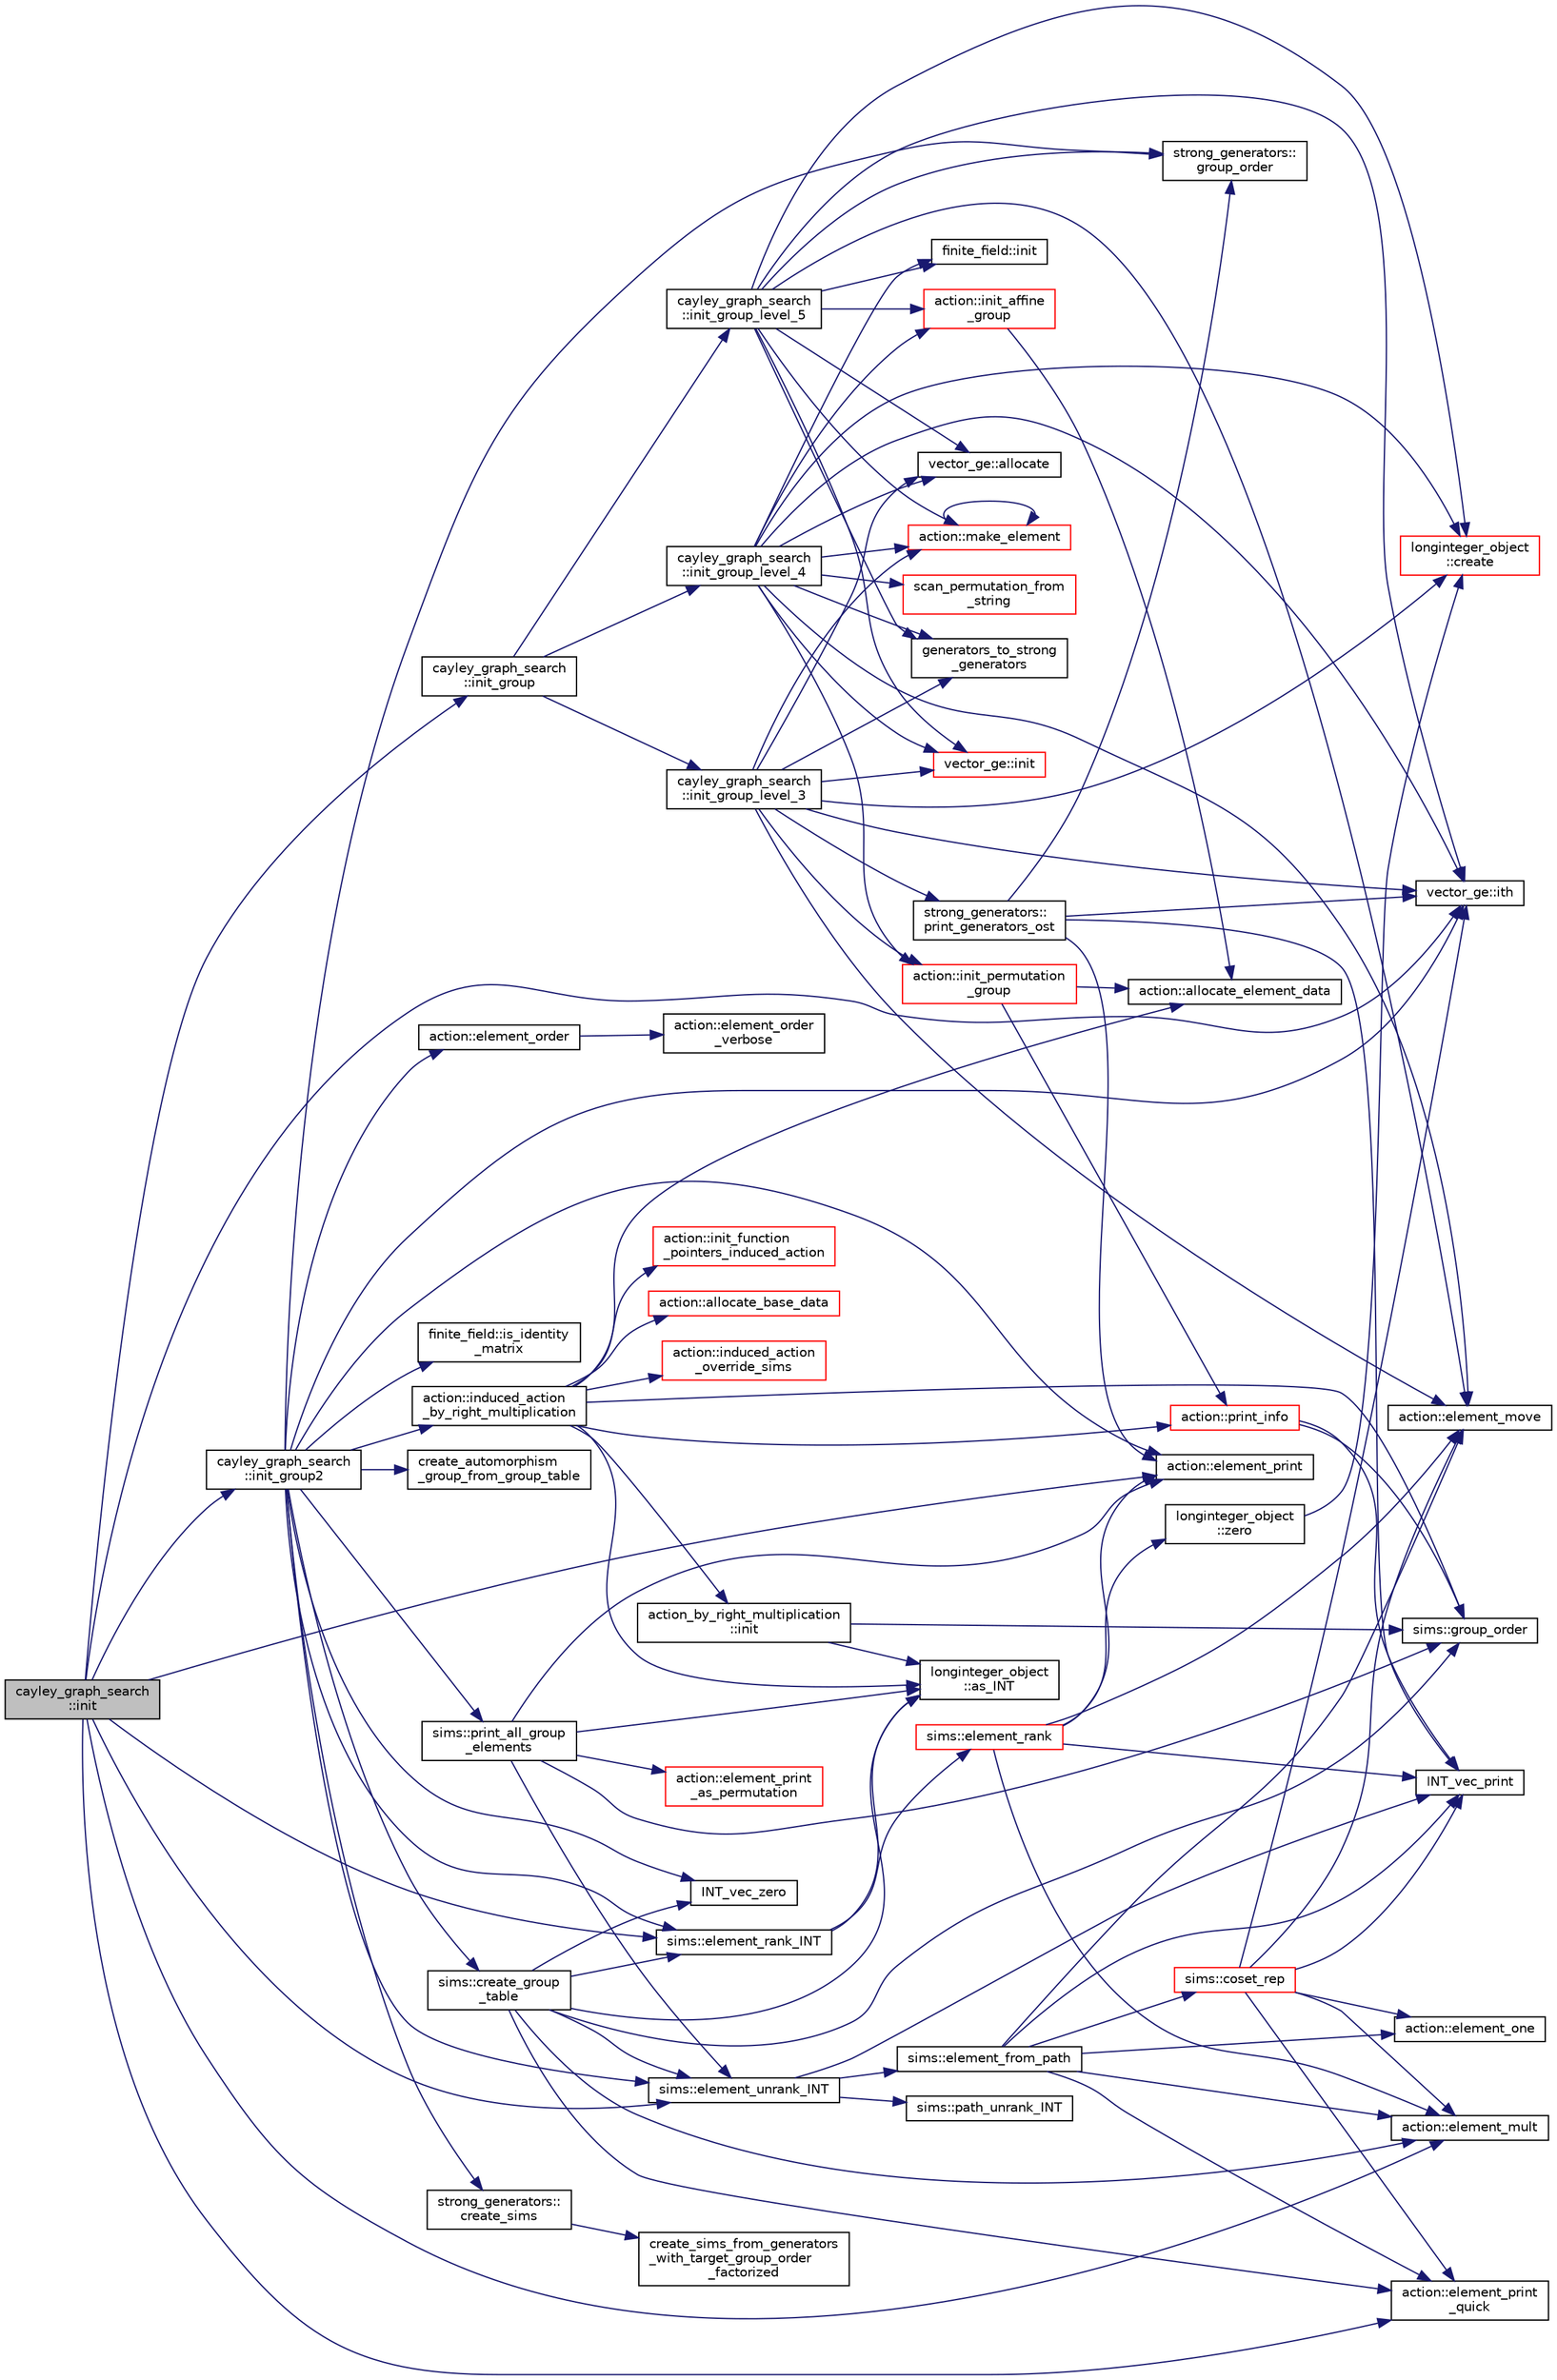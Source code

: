 digraph "cayley_graph_search::init"
{
  edge [fontname="Helvetica",fontsize="10",labelfontname="Helvetica",labelfontsize="10"];
  node [fontname="Helvetica",fontsize="10",shape=record];
  rankdir="LR";
  Node948 [label="cayley_graph_search\l::init",height=0.2,width=0.4,color="black", fillcolor="grey75", style="filled", fontcolor="black"];
  Node948 -> Node949 [color="midnightblue",fontsize="10",style="solid",fontname="Helvetica"];
  Node949 [label="cayley_graph_search\l::init_group",height=0.2,width=0.4,color="black", fillcolor="white", style="filled",URL="$de/dae/classcayley__graph__search.html#adbce2e517a8ed979f53e8aeb043cf4ca"];
  Node949 -> Node950 [color="midnightblue",fontsize="10",style="solid",fontname="Helvetica"];
  Node950 [label="cayley_graph_search\l::init_group_level_3",height=0.2,width=0.4,color="black", fillcolor="white", style="filled",URL="$de/dae/classcayley__graph__search.html#a7c936e674e8ea64597fa37ae5aa71c71"];
  Node950 -> Node951 [color="midnightblue",fontsize="10",style="solid",fontname="Helvetica"];
  Node951 [label="action::init_permutation\l_group",height=0.2,width=0.4,color="red", fillcolor="white", style="filled",URL="$d2/d86/classaction.html#a339bbfc596572ec88071c5f5e0ce3f41"];
  Node951 -> Node1031 [color="midnightblue",fontsize="10",style="solid",fontname="Helvetica"];
  Node1031 [label="action::allocate_element_data",height=0.2,width=0.4,color="black", fillcolor="white", style="filled",URL="$d2/d86/classaction.html#adc5f98db8315bfd17fcd2fbb437d8f60"];
  Node951 -> Node1034 [color="midnightblue",fontsize="10",style="solid",fontname="Helvetica"];
  Node1034 [label="action::print_info",height=0.2,width=0.4,color="red", fillcolor="white", style="filled",URL="$d2/d86/classaction.html#a6f89e493e5c5a32e5c3b8963d438ce86"];
  Node1034 -> Node959 [color="midnightblue",fontsize="10",style="solid",fontname="Helvetica"];
  Node959 [label="INT_vec_print",height=0.2,width=0.4,color="black", fillcolor="white", style="filled",URL="$df/dbf/sajeeb_8_c.html#a79a5901af0b47dd0d694109543c027fe"];
  Node1034 -> Node1037 [color="midnightblue",fontsize="10",style="solid",fontname="Helvetica"];
  Node1037 [label="sims::group_order",height=0.2,width=0.4,color="black", fillcolor="white", style="filled",URL="$d9/df3/classsims.html#aa442445175656570fa35febbe790efad"];
  Node950 -> Node1038 [color="midnightblue",fontsize="10",style="solid",fontname="Helvetica"];
  Node1038 [label="vector_ge::init",height=0.2,width=0.4,color="red", fillcolor="white", style="filled",URL="$d4/d6e/classvector__ge.html#afe1d6befd1f1501e6be34afbaa9d30a8"];
  Node950 -> Node1040 [color="midnightblue",fontsize="10",style="solid",fontname="Helvetica"];
  Node1040 [label="vector_ge::allocate",height=0.2,width=0.4,color="black", fillcolor="white", style="filled",URL="$d4/d6e/classvector__ge.html#a35b062a9201b30f0a87bf87702d243ae"];
  Node950 -> Node1041 [color="midnightblue",fontsize="10",style="solid",fontname="Helvetica"];
  Node1041 [label="action::make_element",height=0.2,width=0.4,color="red", fillcolor="white", style="filled",URL="$d2/d86/classaction.html#a920fa2a27583fb60bae10e7b282cdd1d"];
  Node1041 -> Node1041 [color="midnightblue",fontsize="10",style="solid",fontname="Helvetica"];
  Node950 -> Node1063 [color="midnightblue",fontsize="10",style="solid",fontname="Helvetica"];
  Node1063 [label="action::element_move",height=0.2,width=0.4,color="black", fillcolor="white", style="filled",URL="$d2/d86/classaction.html#a550947491bbb534d3d7951f50198a874"];
  Node950 -> Node1064 [color="midnightblue",fontsize="10",style="solid",fontname="Helvetica"];
  Node1064 [label="vector_ge::ith",height=0.2,width=0.4,color="black", fillcolor="white", style="filled",URL="$d4/d6e/classvector__ge.html#a1ff002e8b746a9beb119d57dcd4a15ff"];
  Node950 -> Node1065 [color="midnightblue",fontsize="10",style="solid",fontname="Helvetica"];
  Node1065 [label="longinteger_object\l::create",height=0.2,width=0.4,color="red", fillcolor="white", style="filled",URL="$dd/d7e/classlonginteger__object.html#a95d2eebc60849c3963a49298b1f498c2"];
  Node950 -> Node1071 [color="midnightblue",fontsize="10",style="solid",fontname="Helvetica"];
  Node1071 [label="generators_to_strong\l_generators",height=0.2,width=0.4,color="black", fillcolor="white", style="filled",URL="$d5/d90/action__global_8_c.html#aaa17f24fdab7065fbb11a06c513a4562"];
  Node950 -> Node1072 [color="midnightblue",fontsize="10",style="solid",fontname="Helvetica"];
  Node1072 [label="strong_generators::\lprint_generators_ost",height=0.2,width=0.4,color="black", fillcolor="white", style="filled",URL="$dc/d09/classstrong__generators.html#a7d93ea4f786018272e813207f3c124b4"];
  Node1072 -> Node1073 [color="midnightblue",fontsize="10",style="solid",fontname="Helvetica"];
  Node1073 [label="strong_generators::\lgroup_order",height=0.2,width=0.4,color="black", fillcolor="white", style="filled",URL="$dc/d09/classstrong__generators.html#a91f453c2bfd6502b96f4b4eed16beb20"];
  Node1072 -> Node959 [color="midnightblue",fontsize="10",style="solid",fontname="Helvetica"];
  Node1072 -> Node1074 [color="midnightblue",fontsize="10",style="solid",fontname="Helvetica"];
  Node1074 [label="action::element_print",height=0.2,width=0.4,color="black", fillcolor="white", style="filled",URL="$d2/d86/classaction.html#ae38c3ef3c1125213733d63c6fc3c40cd"];
  Node1072 -> Node1064 [color="midnightblue",fontsize="10",style="solid",fontname="Helvetica"];
  Node949 -> Node1075 [color="midnightblue",fontsize="10",style="solid",fontname="Helvetica"];
  Node1075 [label="cayley_graph_search\l::init_group_level_4",height=0.2,width=0.4,color="black", fillcolor="white", style="filled",URL="$de/dae/classcayley__graph__search.html#a6593f90cd91bea8c23fe71acca05655e"];
  Node1075 -> Node951 [color="midnightblue",fontsize="10",style="solid",fontname="Helvetica"];
  Node1075 -> Node1076 [color="midnightblue",fontsize="10",style="solid",fontname="Helvetica"];
  Node1076 [label="finite_field::init",height=0.2,width=0.4,color="black", fillcolor="white", style="filled",URL="$df/d5a/classfinite__field.html#a13e75e8165b27464935b50368ee8313c"];
  Node1075 -> Node1077 [color="midnightblue",fontsize="10",style="solid",fontname="Helvetica"];
  Node1077 [label="action::init_affine\l_group",height=0.2,width=0.4,color="red", fillcolor="white", style="filled",URL="$d2/d86/classaction.html#a32c0c683b3071fef19d28ca4880b568a"];
  Node1077 -> Node1031 [color="midnightblue",fontsize="10",style="solid",fontname="Helvetica"];
  Node1075 -> Node1038 [color="midnightblue",fontsize="10",style="solid",fontname="Helvetica"];
  Node1075 -> Node1040 [color="midnightblue",fontsize="10",style="solid",fontname="Helvetica"];
  Node1075 -> Node1041 [color="midnightblue",fontsize="10",style="solid",fontname="Helvetica"];
  Node1075 -> Node1063 [color="midnightblue",fontsize="10",style="solid",fontname="Helvetica"];
  Node1075 -> Node1064 [color="midnightblue",fontsize="10",style="solid",fontname="Helvetica"];
  Node1075 -> Node1163 [color="midnightblue",fontsize="10",style="solid",fontname="Helvetica"];
  Node1163 [label="scan_permutation_from\l_string",height=0.2,width=0.4,color="red", fillcolor="white", style="filled",URL="$d5/db4/io__and__os_8h.html#a93f8c29fa198eae428b44a2dd0eb51bd"];
  Node1075 -> Node1065 [color="midnightblue",fontsize="10",style="solid",fontname="Helvetica"];
  Node1075 -> Node1071 [color="midnightblue",fontsize="10",style="solid",fontname="Helvetica"];
  Node949 -> Node1246 [color="midnightblue",fontsize="10",style="solid",fontname="Helvetica"];
  Node1246 [label="cayley_graph_search\l::init_group_level_5",height=0.2,width=0.4,color="black", fillcolor="white", style="filled",URL="$de/dae/classcayley__graph__search.html#ab4427f6ab65833dae31a18f44a5d6d7a"];
  Node1246 -> Node1076 [color="midnightblue",fontsize="10",style="solid",fontname="Helvetica"];
  Node1246 -> Node1077 [color="midnightblue",fontsize="10",style="solid",fontname="Helvetica"];
  Node1246 -> Node1038 [color="midnightblue",fontsize="10",style="solid",fontname="Helvetica"];
  Node1246 -> Node1040 [color="midnightblue",fontsize="10",style="solid",fontname="Helvetica"];
  Node1246 -> Node1041 [color="midnightblue",fontsize="10",style="solid",fontname="Helvetica"];
  Node1246 -> Node1063 [color="midnightblue",fontsize="10",style="solid",fontname="Helvetica"];
  Node1246 -> Node1064 [color="midnightblue",fontsize="10",style="solid",fontname="Helvetica"];
  Node1246 -> Node1065 [color="midnightblue",fontsize="10",style="solid",fontname="Helvetica"];
  Node1246 -> Node1071 [color="midnightblue",fontsize="10",style="solid",fontname="Helvetica"];
  Node1246 -> Node1073 [color="midnightblue",fontsize="10",style="solid",fontname="Helvetica"];
  Node948 -> Node1247 [color="midnightblue",fontsize="10",style="solid",fontname="Helvetica"];
  Node1247 [label="cayley_graph_search\l::init_group2",height=0.2,width=0.4,color="black", fillcolor="white", style="filled",URL="$de/dae/classcayley__graph__search.html#ac765646a4795740d7ac0a9407bf35f32"];
  Node1247 -> Node1248 [color="midnightblue",fontsize="10",style="solid",fontname="Helvetica"];
  Node1248 [label="strong_generators::\lcreate_sims",height=0.2,width=0.4,color="black", fillcolor="white", style="filled",URL="$dc/d09/classstrong__generators.html#afca700d50772a39eeb74239355ae67e1"];
  Node1248 -> Node1249 [color="midnightblue",fontsize="10",style="solid",fontname="Helvetica"];
  Node1249 [label="create_sims_from_generators\l_with_target_group_order\l_factorized",height=0.2,width=0.4,color="black", fillcolor="white", style="filled",URL="$d2/d3a/group__theory_8h.html#a40f2df36e351d6e63bd2bb196cc5b430"];
  Node1247 -> Node1250 [color="midnightblue",fontsize="10",style="solid",fontname="Helvetica"];
  Node1250 [label="sims::print_all_group\l_elements",height=0.2,width=0.4,color="black", fillcolor="white", style="filled",URL="$d9/df3/classsims.html#a000c1f285c6678fe7f591ced343588aa"];
  Node1250 -> Node1037 [color="midnightblue",fontsize="10",style="solid",fontname="Helvetica"];
  Node1250 -> Node1251 [color="midnightblue",fontsize="10",style="solid",fontname="Helvetica"];
  Node1251 [label="longinteger_object\l::as_INT",height=0.2,width=0.4,color="black", fillcolor="white", style="filled",URL="$dd/d7e/classlonginteger__object.html#afb992d4679a6741acc63c8bcba27971e"];
  Node1250 -> Node1252 [color="midnightblue",fontsize="10",style="solid",fontname="Helvetica"];
  Node1252 [label="sims::element_unrank_INT",height=0.2,width=0.4,color="black", fillcolor="white", style="filled",URL="$d9/df3/classsims.html#a435d84bb7bf7292f14593b2a4344151f"];
  Node1252 -> Node1253 [color="midnightblue",fontsize="10",style="solid",fontname="Helvetica"];
  Node1253 [label="sims::path_unrank_INT",height=0.2,width=0.4,color="black", fillcolor="white", style="filled",URL="$d9/df3/classsims.html#a8ae2ffa971c2aac809d83c18e4e91926"];
  Node1252 -> Node959 [color="midnightblue",fontsize="10",style="solid",fontname="Helvetica"];
  Node1252 -> Node1254 [color="midnightblue",fontsize="10",style="solid",fontname="Helvetica"];
  Node1254 [label="sims::element_from_path",height=0.2,width=0.4,color="black", fillcolor="white", style="filled",URL="$d9/df3/classsims.html#a4a9bc25b1b8e61ba34d6d3d9f9fb8ab8"];
  Node1254 -> Node959 [color="midnightblue",fontsize="10",style="solid",fontname="Helvetica"];
  Node1254 -> Node1255 [color="midnightblue",fontsize="10",style="solid",fontname="Helvetica"];
  Node1255 [label="action::element_one",height=0.2,width=0.4,color="black", fillcolor="white", style="filled",URL="$d2/d86/classaction.html#a780a105daf04d6d1fe7e2f63b3c88e3b"];
  Node1254 -> Node1256 [color="midnightblue",fontsize="10",style="solid",fontname="Helvetica"];
  Node1256 [label="sims::coset_rep",height=0.2,width=0.4,color="red", fillcolor="white", style="filled",URL="$d9/df3/classsims.html#a3d669dba4d005cd2399388f27f44cd04"];
  Node1256 -> Node959 [color="midnightblue",fontsize="10",style="solid",fontname="Helvetica"];
  Node1256 -> Node1255 [color="midnightblue",fontsize="10",style="solid",fontname="Helvetica"];
  Node1256 -> Node1064 [color="midnightblue",fontsize="10",style="solid",fontname="Helvetica"];
  Node1256 -> Node1159 [color="midnightblue",fontsize="10",style="solid",fontname="Helvetica"];
  Node1159 [label="action::element_print\l_quick",height=0.2,width=0.4,color="black", fillcolor="white", style="filled",URL="$d2/d86/classaction.html#a4844680cf6750396f76494a28655265b"];
  Node1256 -> Node1259 [color="midnightblue",fontsize="10",style="solid",fontname="Helvetica"];
  Node1259 [label="action::element_mult",height=0.2,width=0.4,color="black", fillcolor="white", style="filled",URL="$d2/d86/classaction.html#ae9e36b2cae1f0f7bd7144097fa9a34b3"];
  Node1256 -> Node1063 [color="midnightblue",fontsize="10",style="solid",fontname="Helvetica"];
  Node1254 -> Node1159 [color="midnightblue",fontsize="10",style="solid",fontname="Helvetica"];
  Node1254 -> Node1259 [color="midnightblue",fontsize="10",style="solid",fontname="Helvetica"];
  Node1254 -> Node1063 [color="midnightblue",fontsize="10",style="solid",fontname="Helvetica"];
  Node1250 -> Node1074 [color="midnightblue",fontsize="10",style="solid",fontname="Helvetica"];
  Node1250 -> Node1261 [color="midnightblue",fontsize="10",style="solid",fontname="Helvetica"];
  Node1261 [label="action::element_print\l_as_permutation",height=0.2,width=0.4,color="red", fillcolor="white", style="filled",URL="$d2/d86/classaction.html#a2975618a8203187b688a67c947150bb8"];
  Node1247 -> Node957 [color="midnightblue",fontsize="10",style="solid",fontname="Helvetica"];
  Node957 [label="INT_vec_zero",height=0.2,width=0.4,color="black", fillcolor="white", style="filled",URL="$df/dbf/sajeeb_8_c.html#aa8c9c7977203577026080f546fe4980f"];
  Node1247 -> Node1252 [color="midnightblue",fontsize="10",style="solid",fontname="Helvetica"];
  Node1247 -> Node1074 [color="midnightblue",fontsize="10",style="solid",fontname="Helvetica"];
  Node1247 -> Node1266 [color="midnightblue",fontsize="10",style="solid",fontname="Helvetica"];
  Node1266 [label="sims::element_rank_INT",height=0.2,width=0.4,color="black", fillcolor="white", style="filled",URL="$d9/df3/classsims.html#a8ff29017c518c9ed459a7ea9eade2974"];
  Node1266 -> Node1267 [color="midnightblue",fontsize="10",style="solid",fontname="Helvetica"];
  Node1267 [label="sims::element_rank",height=0.2,width=0.4,color="red", fillcolor="white", style="filled",URL="$d9/df3/classsims.html#a00fb332192d01becb17b6a059482fc8d"];
  Node1267 -> Node1063 [color="midnightblue",fontsize="10",style="solid",fontname="Helvetica"];
  Node1267 -> Node1268 [color="midnightblue",fontsize="10",style="solid",fontname="Helvetica"];
  Node1268 [label="longinteger_object\l::zero",height=0.2,width=0.4,color="black", fillcolor="white", style="filled",URL="$dd/d7e/classlonginteger__object.html#a6cdf946c2eb5e3e71ffb534716fa8a86"];
  Node1268 -> Node1065 [color="midnightblue",fontsize="10",style="solid",fontname="Helvetica"];
  Node1267 -> Node959 [color="midnightblue",fontsize="10",style="solid",fontname="Helvetica"];
  Node1267 -> Node1074 [color="midnightblue",fontsize="10",style="solid",fontname="Helvetica"];
  Node1267 -> Node1259 [color="midnightblue",fontsize="10",style="solid",fontname="Helvetica"];
  Node1266 -> Node1251 [color="midnightblue",fontsize="10",style="solid",fontname="Helvetica"];
  Node1247 -> Node1105 [color="midnightblue",fontsize="10",style="solid",fontname="Helvetica"];
  Node1105 [label="finite_field::is_identity\l_matrix",height=0.2,width=0.4,color="black", fillcolor="white", style="filled",URL="$df/d5a/classfinite__field.html#abf9e4cb7b3f7fef89fa676a5feb84ecd"];
  Node1247 -> Node1271 [color="midnightblue",fontsize="10",style="solid",fontname="Helvetica"];
  Node1271 [label="action::element_order",height=0.2,width=0.4,color="black", fillcolor="white", style="filled",URL="$d2/d86/classaction.html#a50046bf5383ee5febe5a882677626d34"];
  Node1271 -> Node1272 [color="midnightblue",fontsize="10",style="solid",fontname="Helvetica"];
  Node1272 [label="action::element_order\l_verbose",height=0.2,width=0.4,color="black", fillcolor="white", style="filled",URL="$d2/d86/classaction.html#add2dfd7b5222e51853d8f8dfd53eb95d"];
  Node1247 -> Node1064 [color="midnightblue",fontsize="10",style="solid",fontname="Helvetica"];
  Node1247 -> Node1273 [color="midnightblue",fontsize="10",style="solid",fontname="Helvetica"];
  Node1273 [label="sims::create_group\l_table",height=0.2,width=0.4,color="black", fillcolor="white", style="filled",URL="$d9/df3/classsims.html#a300c4eeca13fe79bca4145c63da09142"];
  Node1273 -> Node1037 [color="midnightblue",fontsize="10",style="solid",fontname="Helvetica"];
  Node1273 -> Node1251 [color="midnightblue",fontsize="10",style="solid",fontname="Helvetica"];
  Node1273 -> Node957 [color="midnightblue",fontsize="10",style="solid",fontname="Helvetica"];
  Node1273 -> Node1252 [color="midnightblue",fontsize="10",style="solid",fontname="Helvetica"];
  Node1273 -> Node1259 [color="midnightblue",fontsize="10",style="solid",fontname="Helvetica"];
  Node1273 -> Node1159 [color="midnightblue",fontsize="10",style="solid",fontname="Helvetica"];
  Node1273 -> Node1266 [color="midnightblue",fontsize="10",style="solid",fontname="Helvetica"];
  Node1247 -> Node1274 [color="midnightblue",fontsize="10",style="solid",fontname="Helvetica"];
  Node1274 [label="create_automorphism\l_group_from_group_table",height=0.2,width=0.4,color="black", fillcolor="white", style="filled",URL="$d5/d90/action__global_8_c.html#a26edd2b6827b6f73bd0d09a6afb6d55b"];
  Node1247 -> Node1073 [color="midnightblue",fontsize="10",style="solid",fontname="Helvetica"];
  Node1247 -> Node1275 [color="midnightblue",fontsize="10",style="solid",fontname="Helvetica"];
  Node1275 [label="action::induced_action\l_by_right_multiplication",height=0.2,width=0.4,color="black", fillcolor="white", style="filled",URL="$d2/d86/classaction.html#aafa2818d9d98046507e2754938be0c04"];
  Node1275 -> Node1037 [color="midnightblue",fontsize="10",style="solid",fontname="Helvetica"];
  Node1275 -> Node1251 [color="midnightblue",fontsize="10",style="solid",fontname="Helvetica"];
  Node1275 -> Node1276 [color="midnightblue",fontsize="10",style="solid",fontname="Helvetica"];
  Node1276 [label="action_by_right_multiplication\l::init",height=0.2,width=0.4,color="black", fillcolor="white", style="filled",URL="$d5/daa/classaction__by__right__multiplication.html#a4bfd55df988a2da62c08ba412748ba51"];
  Node1276 -> Node1037 [color="midnightblue",fontsize="10",style="solid",fontname="Helvetica"];
  Node1276 -> Node1251 [color="midnightblue",fontsize="10",style="solid",fontname="Helvetica"];
  Node1275 -> Node1277 [color="midnightblue",fontsize="10",style="solid",fontname="Helvetica"];
  Node1277 [label="action::init_function\l_pointers_induced_action",height=0.2,width=0.4,color="red", fillcolor="white", style="filled",URL="$d2/d86/classaction.html#a3b9287d084b24f7a3b9532a7589c58de"];
  Node1275 -> Node1644 [color="midnightblue",fontsize="10",style="solid",fontname="Helvetica"];
  Node1644 [label="action::allocate_base_data",height=0.2,width=0.4,color="red", fillcolor="white", style="filled",URL="$d2/d86/classaction.html#a345fa8dfbb60c8a100ab4dd80a966b1b"];
  Node1275 -> Node1031 [color="midnightblue",fontsize="10",style="solid",fontname="Helvetica"];
  Node1275 -> Node1647 [color="midnightblue",fontsize="10",style="solid",fontname="Helvetica"];
  Node1647 [label="action::induced_action\l_override_sims",height=0.2,width=0.4,color="red", fillcolor="white", style="filled",URL="$d2/d86/classaction.html#ac8cc7d4543f6ef75a04777bd82ca244b"];
  Node1275 -> Node1034 [color="midnightblue",fontsize="10",style="solid",fontname="Helvetica"];
  Node948 -> Node1252 [color="midnightblue",fontsize="10",style="solid",fontname="Helvetica"];
  Node948 -> Node1074 [color="midnightblue",fontsize="10",style="solid",fontname="Helvetica"];
  Node948 -> Node1266 [color="midnightblue",fontsize="10",style="solid",fontname="Helvetica"];
  Node948 -> Node1159 [color="midnightblue",fontsize="10",style="solid",fontname="Helvetica"];
  Node948 -> Node1064 [color="midnightblue",fontsize="10",style="solid",fontname="Helvetica"];
  Node948 -> Node1259 [color="midnightblue",fontsize="10",style="solid",fontname="Helvetica"];
}
